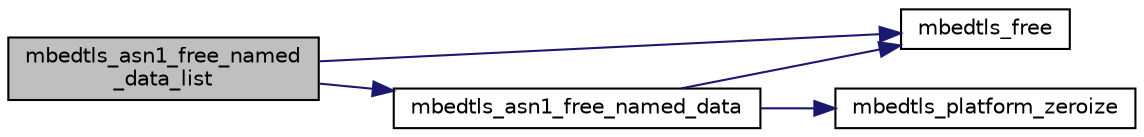 digraph "mbedtls_asn1_free_named_data_list"
{
 // LATEX_PDF_SIZE
  edge [fontname="Helvetica",fontsize="10",labelfontname="Helvetica",labelfontsize="10"];
  node [fontname="Helvetica",fontsize="10",shape=record];
  rankdir="LR";
  Node1 [label="mbedtls_asn1_free_named\l_data_list",height=0.2,width=0.4,color="black", fillcolor="grey75", style="filled", fontcolor="black",tooltip="Free all entries in a mbedtls_asn1_named_data list Head will be set to NULL."];
  Node1 -> Node2 [color="midnightblue",fontsize="10",style="solid",fontname="Helvetica"];
  Node2 [label="mbedtls_asn1_free_named_data",height=0.2,width=0.4,color="black", fillcolor="white", style="filled",URL="$d7/d01/group__asn1__module.html#ga46abb857e148f22a616b56b66a781506",tooltip="Free a mbedtls_asn1_named_data entry."];
  Node2 -> Node3 [color="midnightblue",fontsize="10",style="solid",fontname="Helvetica"];
  Node3 [label="mbedtls_free",height=0.2,width=0.4,color="black", fillcolor="white", style="filled",URL="$dc/d3f/platform_8c.html#a5aeffbc9179142d77ef35d3266d5fc4d",tooltip=" "];
  Node2 -> Node4 [color="midnightblue",fontsize="10",style="solid",fontname="Helvetica"];
  Node4 [label="mbedtls_platform_zeroize",height=0.2,width=0.4,color="black", fillcolor="white", style="filled",URL="$dd/dde/platform__util_8c.html#aa4e36b2c1c58d8ad89e1e11b6ebea2d9",tooltip="Securely zeroize a buffer."];
  Node1 -> Node3 [color="midnightblue",fontsize="10",style="solid",fontname="Helvetica"];
}
